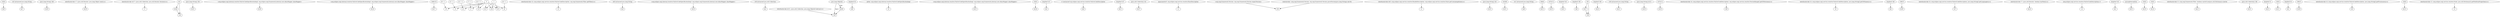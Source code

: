 digraph g {
0[label="r3[i5]"]
1[label="$r9"]
0->1[label=""]
2[label="r43 instanceof java.lang.String"]
3[label="$z7"]
2->3[label=""]
4[label="(java.lang.String) r48"]
5[label="$r20"]
4->5[label=""]
6[label="interfaceinvoke r7.<java.util.Iterator: java.lang.Object next()>()"]
7[label="$r29"]
6->7[label=""]
8[label="interfaceinvoke $r27.<java.util.Collection: java.util.Iterator iterator()>()"]
9[label="r7"]
8->9[label=""]
10[label="r43"]
11[label="$r44"]
10->11[label=""]
12[label="(java.lang.String) r36"]
13[label="$r32"]
12->13[label=""]
14[label="<org.eclipse.osgi.internal.resolver.NativeCodeSpecificationImpl: org.eclipse.osgi.framework.internal.core.AliasMapper aliasMapper>"]
15[label="$r26"]
14->15[label=""]
16[label="<org.eclipse.osgi.internal.resolver.NativeCodeSpecificationImpl: org.eclipse.osgi.framework.internal.core.AliasMapper aliasMapper>"]
17[label="$r24"]
16->17[label=""]
18[label="r49[i13]"]
19[label="$r17"]
18->19[label=""]
20[label="0"]
21[label="i9"]
20->21[label=""]
22[label="i11 + 1"]
23[label="i11"]
22->23[label=""]
24[label="interfaceinvoke r4.<org.eclipse.osgi.service.resolver.NativeCodeDescription: org.osgi.framework.Filter getFilter()>()"]
25[label="r5"]
24->25[label=""]
26[label="r48 instanceof java.lang.String"]
27[label="$z3"]
26->27[label=""]
28[label="<org.eclipse.osgi.internal.resolver.NativeCodeSpecificationImpl: org.eclipse.osgi.framework.internal.core.AliasMapper aliasMapper>"]
29[label="$r33"]
28->29[label=""]
30[label="r45"]
10->30[label=""]
31[label="r38 instanceof java.util.Collection"]
32[label="$z1"]
31->32[label=""]
11->30[label=""]
33[label="interfaceinvoke $r31.<java.util.Collection: java.lang.Object[] toArray()>()"]
34[label="r39"]
33->34[label=""]
20->23[label=""]
35[label="lengthof r6"]
36[label="$i0"]
35->36[label=""]
37[label="@this: org.eclipse.osgi.internal.resolver.NativeCodeSpecificationImpl"]
38[label="r0"]
37->38[label=""]
39[label="<org.eclipse.osgi.internal.resolver.NativeCodeSpecificationImpl: org.eclipse.osgi.framework.internal.core.AliasMapper aliasMapper>"]
40[label="$r22"]
39->40[label=""]
41[label="i7"]
20->41[label=""]
42[label="r3[i5]"]
43[label="$r34"]
42->43[label=""]
44[label="lengthof r47"]
45[label="$i3"]
44->45[label=""]
46[label="r1 instanceof org.eclipse.osgi.service.resolver.NativeCodeDescription"]
47[label="$z0"]
46->47[label=""]
48[label="lengthof r47"]
49[label="$i12"]
48->49[label=""]
50[label="i5"]
20->50[label=""]
51[label="(java.util.Collection) r41"]
52[label="$r27"]
51->52[label=""]
53[label="@parameter0: org.eclipse.osgi.service.resolver.BaseDescription"]
54[label="r1"]
53->54[label=""]
55[label="<org.osgi.framework.Version: org.osgi.framework.Version emptyVersion>"]
56[label="r50"]
55->56[label=""]
57[label="interfaceinvoke $r8.<org.eclipse.osgi.service.resolver.BundleDescription: org.eclipse.osgi.service.resolver.State getContainingState()>()"]
58[label="r2"]
57->58[label=""]
59[label="(java.lang.String) r43"]
60[label="$r23"]
59->60[label=""]
61[label="r42[i9]"]
62[label="$r21"]
61->62[label=""]
63[label="r41 instanceof java.lang.String"]
64[label="$z8"]
63->64[label=""]
65[label="r6[i6]"]
66[label="$r25"]
65->66[label=""]
67[label="1"]
68[label="z16"]
67->68[label=""]
20->68[label=""]
69[label="r47[i11]"]
70[label="$r19"]
69->70[label=""]
71[label="lengthof r42"]
72[label="$i10"]
71->72[label=""]
73[label="staticinvoke <org.osgi.framework.Version: org.osgi.framework.Version parseVersion(java.lang.String)>($r16)"]
73->56[label=""]
74[label="i13"]
20->74[label=""]
75[label="lengthof r39"]
76[label="$i8"]
75->76[label=""]
77[label="r36"]
78[label="$r37"]
77->78[label=""]
79[label="lengthof r49"]
80[label="$i14"]
79->80[label=""]
81[label="r36 instanceof java.lang.String"]
82[label="$z11"]
81->82[label=""]
83[label="(java.lang.String) $r15"]
84[label="$r16"]
83->84[label=""]
85[label="r47[i11]"]
86[label="$r18"]
85->86[label=""]
87[label="i7 + 1"]
87->41[label=""]
88[label="interfaceinvoke r4.<org.eclipse.osgi.service.resolver.NativeCodeDescription: org.eclipse.osgi.service.resolver.VersionRange[] getOSVersions()>()"]
89[label="r49"]
88->89[label=""]
90[label="i5 + 1"]
90->50[label=""]
91[label="java.lang.Object[]"]
92[label="$r40"]
91->92[label="type"]
93[label="z15"]
67->93[label=""]
94[label="i6"]
20->94[label=""]
95[label="i6 + 1"]
95->94[label=""]
96[label="interfaceinvoke r4.<org.eclipse.osgi.service.resolver.NativeCodeDescription: java.lang.String[] getOSNames()>()"]
97[label="r6"]
96->97[label=""]
20->93[label=""]
98[label="lengthof r49"]
99[label="$i4"]
98->99[label=""]
92->34[label=""]
100[label="r39[i7]"]
101[label="$r30"]
100->101[label=""]
102[label="i13 + 1"]
102->74[label=""]
103[label="interfaceinvoke r4.<org.eclipse.osgi.service.resolver.NativeCodeDescription: java.lang.String[] getLanguages()>()"]
104[label="r47"]
103->104[label=""]
105[label="interfaceinvoke r7.<java.util.Iterator: boolean hasNext()>()"]
106[label="$z14"]
105->106[label=""]
107[label="(org.eclipse.osgi.service.resolver.NativeCodeDescription) r1"]
108[label="r4"]
107->108[label=""]
109[label="lengthof r42"]
110[label="$i2"]
109->110[label=""]
111[label="r38"]
78->111[label=""]
112[label="@caughtexception"]
113[label="$r35"]
112->113[label=""]
114[label="r3[i5]"]
115[label="$r10"]
114->115[label=""]
116[label="r3[i5]"]
117[label="$r14"]
116->117[label=""]
118[label="interfaceinvoke r5.<org.osgi.framework.Filter: boolean matchCase(java.util.Dictionary)>($r34)"]
119[label="$z12"]
118->119[label=""]
120[label="(java.util.Collection) r38"]
121[label="$r31"]
120->121[label=""]
122[label="lengthof r3"]
123[label="$i15"]
122->123[label=""]
77->111[label=""]
91->34[label="type"]
124[label="r3[i5]"]
125[label="$r11"]
124->125[label=""]
126[label="lengthof r6"]
127[label="$i1"]
126->127[label=""]
128[label="r39[i7]"]
129[label="$r28"]
128->129[label=""]
130[label="interfaceinvoke r4.<org.eclipse.osgi.service.resolver.NativeCodeDescription: java.lang.String[] getProcessors()>()"]
131[label="r42"]
130->131[label=""]
132[label="z13"]
20->132[label=""]
67->132[label=""]
133[label="r3[i5]"]
134[label="$r12"]
133->134[label=""]
135[label="i9 + 1"]
135->21[label=""]
136[label="interfaceinvoke r2.<org.eclipse.osgi.service.resolver.State: java.util.Dictionary[] getPlatformProperties()>()"]
137[label="r3"]
136->137[label=""]
}